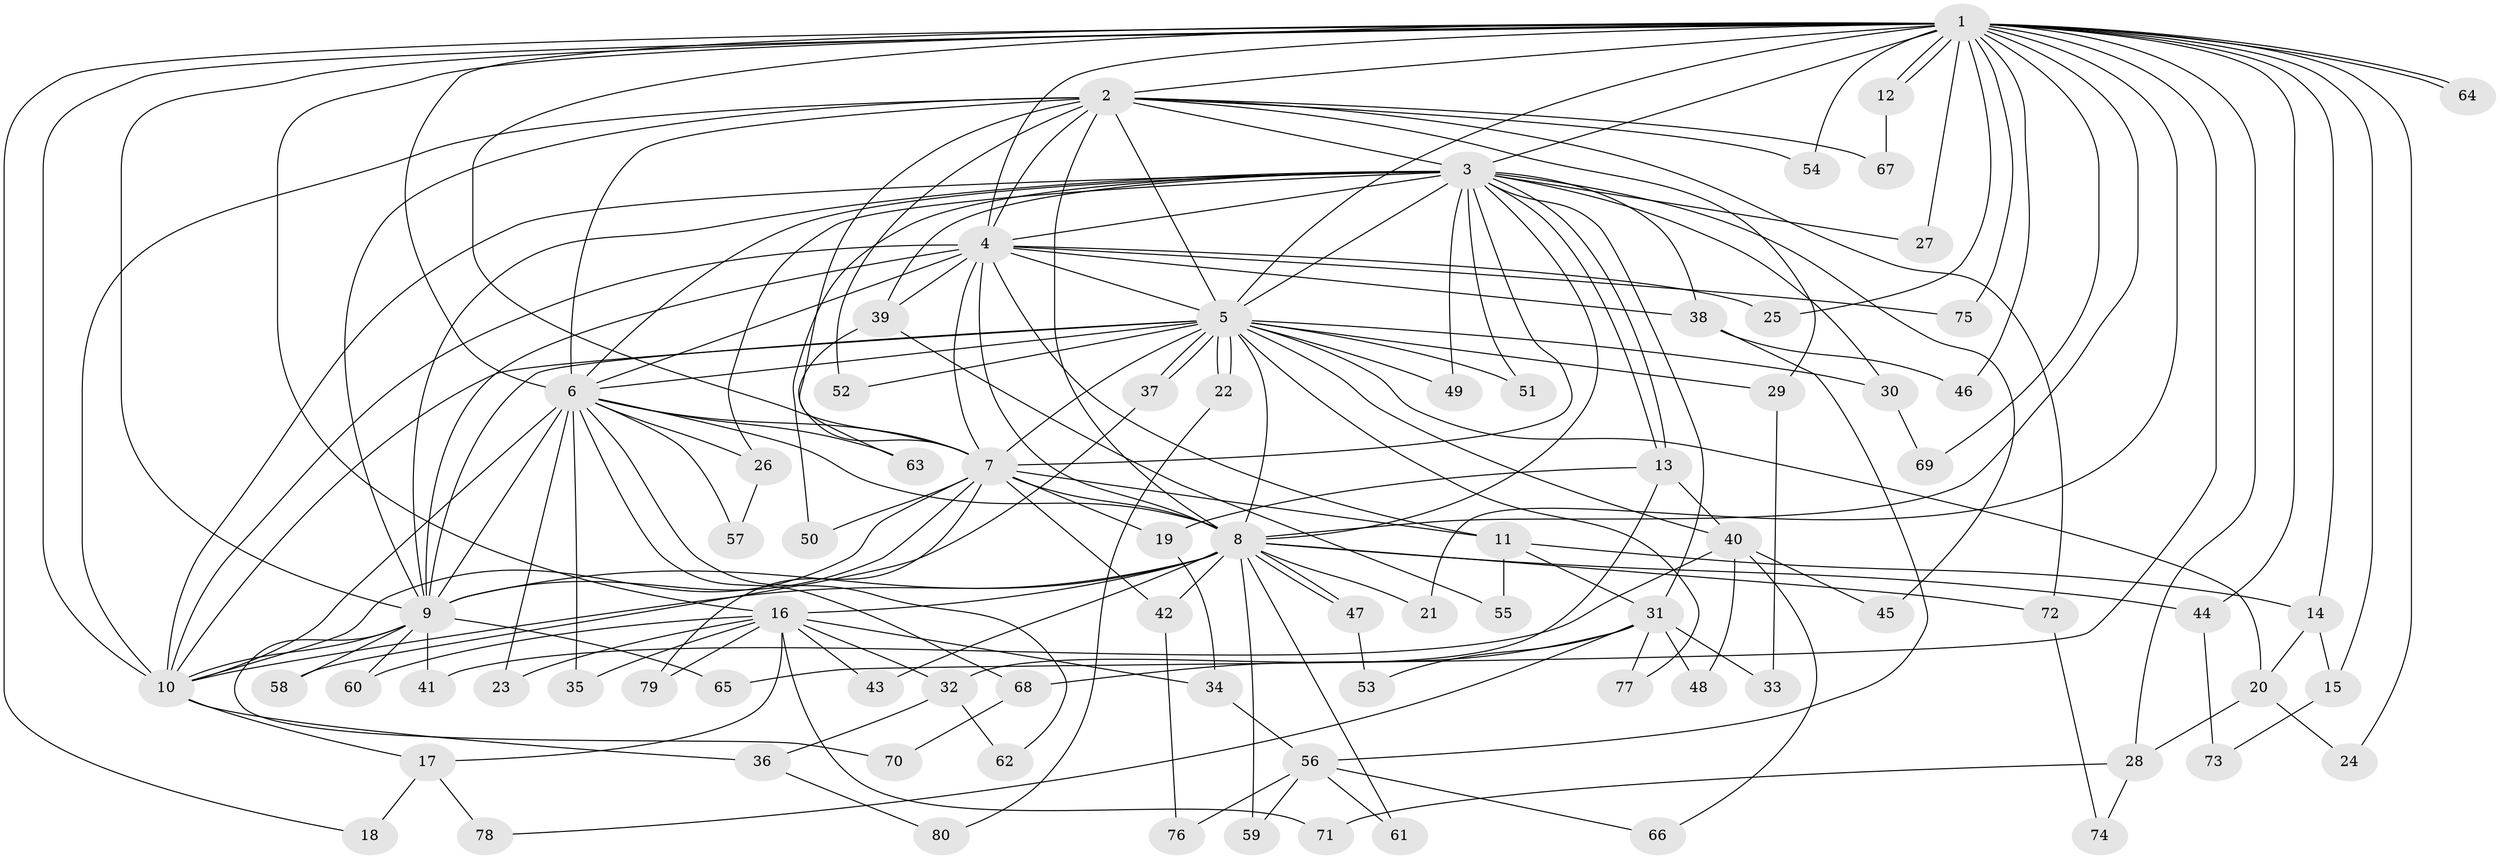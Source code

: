 // coarse degree distribution, {24: 0.01694915254237288, 12: 0.01694915254237288, 20: 0.01694915254237288, 21: 0.01694915254237288, 18: 0.01694915254237288, 14: 0.01694915254237288, 13: 0.03389830508474576, 11: 0.03389830508474576, 5: 0.01694915254237288, 3: 0.15254237288135594, 7: 0.03389830508474576, 4: 0.0847457627118644, 2: 0.5084745762711864, 9: 0.01694915254237288, 6: 0.01694915254237288}
// Generated by graph-tools (version 1.1) at 2025/23/03/03/25 07:23:45]
// undirected, 80 vertices, 185 edges
graph export_dot {
graph [start="1"]
  node [color=gray90,style=filled];
  1;
  2;
  3;
  4;
  5;
  6;
  7;
  8;
  9;
  10;
  11;
  12;
  13;
  14;
  15;
  16;
  17;
  18;
  19;
  20;
  21;
  22;
  23;
  24;
  25;
  26;
  27;
  28;
  29;
  30;
  31;
  32;
  33;
  34;
  35;
  36;
  37;
  38;
  39;
  40;
  41;
  42;
  43;
  44;
  45;
  46;
  47;
  48;
  49;
  50;
  51;
  52;
  53;
  54;
  55;
  56;
  57;
  58;
  59;
  60;
  61;
  62;
  63;
  64;
  65;
  66;
  67;
  68;
  69;
  70;
  71;
  72;
  73;
  74;
  75;
  76;
  77;
  78;
  79;
  80;
  1 -- 2;
  1 -- 3;
  1 -- 4;
  1 -- 5;
  1 -- 6;
  1 -- 7;
  1 -- 8;
  1 -- 9;
  1 -- 10;
  1 -- 12;
  1 -- 12;
  1 -- 14;
  1 -- 15;
  1 -- 16;
  1 -- 18;
  1 -- 21;
  1 -- 24;
  1 -- 25;
  1 -- 27;
  1 -- 28;
  1 -- 44;
  1 -- 46;
  1 -- 54;
  1 -- 64;
  1 -- 64;
  1 -- 65;
  1 -- 69;
  1 -- 75;
  2 -- 3;
  2 -- 4;
  2 -- 5;
  2 -- 6;
  2 -- 7;
  2 -- 8;
  2 -- 9;
  2 -- 10;
  2 -- 29;
  2 -- 52;
  2 -- 54;
  2 -- 67;
  2 -- 72;
  3 -- 4;
  3 -- 5;
  3 -- 6;
  3 -- 7;
  3 -- 8;
  3 -- 9;
  3 -- 10;
  3 -- 13;
  3 -- 13;
  3 -- 26;
  3 -- 27;
  3 -- 30;
  3 -- 31;
  3 -- 38;
  3 -- 39;
  3 -- 45;
  3 -- 49;
  3 -- 50;
  3 -- 51;
  4 -- 5;
  4 -- 6;
  4 -- 7;
  4 -- 8;
  4 -- 9;
  4 -- 10;
  4 -- 11;
  4 -- 25;
  4 -- 38;
  4 -- 39;
  4 -- 75;
  5 -- 6;
  5 -- 7;
  5 -- 8;
  5 -- 9;
  5 -- 10;
  5 -- 20;
  5 -- 22;
  5 -- 22;
  5 -- 29;
  5 -- 30;
  5 -- 37;
  5 -- 37;
  5 -- 40;
  5 -- 49;
  5 -- 51;
  5 -- 52;
  5 -- 77;
  6 -- 7;
  6 -- 8;
  6 -- 9;
  6 -- 10;
  6 -- 23;
  6 -- 26;
  6 -- 35;
  6 -- 57;
  6 -- 62;
  6 -- 63;
  6 -- 68;
  7 -- 8;
  7 -- 9;
  7 -- 10;
  7 -- 11;
  7 -- 19;
  7 -- 42;
  7 -- 50;
  7 -- 79;
  8 -- 9;
  8 -- 10;
  8 -- 16;
  8 -- 21;
  8 -- 42;
  8 -- 43;
  8 -- 44;
  8 -- 47;
  8 -- 47;
  8 -- 59;
  8 -- 61;
  8 -- 72;
  9 -- 10;
  9 -- 41;
  9 -- 58;
  9 -- 60;
  9 -- 65;
  9 -- 70;
  10 -- 17;
  10 -- 36;
  11 -- 14;
  11 -- 31;
  11 -- 55;
  12 -- 67;
  13 -- 19;
  13 -- 32;
  13 -- 40;
  14 -- 15;
  14 -- 20;
  15 -- 73;
  16 -- 17;
  16 -- 23;
  16 -- 32;
  16 -- 34;
  16 -- 35;
  16 -- 43;
  16 -- 60;
  16 -- 71;
  16 -- 79;
  17 -- 18;
  17 -- 78;
  19 -- 34;
  20 -- 24;
  20 -- 28;
  22 -- 80;
  26 -- 57;
  28 -- 71;
  28 -- 74;
  29 -- 33;
  30 -- 69;
  31 -- 33;
  31 -- 48;
  31 -- 53;
  31 -- 68;
  31 -- 77;
  31 -- 78;
  32 -- 36;
  32 -- 62;
  34 -- 56;
  36 -- 80;
  37 -- 58;
  38 -- 46;
  38 -- 56;
  39 -- 55;
  39 -- 63;
  40 -- 41;
  40 -- 45;
  40 -- 48;
  40 -- 66;
  42 -- 76;
  44 -- 73;
  47 -- 53;
  56 -- 59;
  56 -- 61;
  56 -- 66;
  56 -- 76;
  68 -- 70;
  72 -- 74;
}
